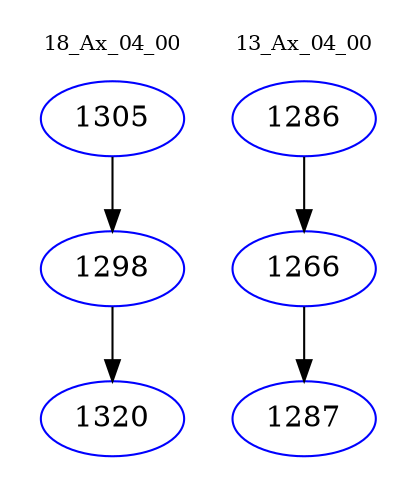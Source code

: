 digraph{
subgraph cluster_0 {
color = white
label = "18_Ax_04_00";
fontsize=10;
T0_1305 [label="1305", color="blue"]
T0_1305 -> T0_1298 [color="black"]
T0_1298 [label="1298", color="blue"]
T0_1298 -> T0_1320 [color="black"]
T0_1320 [label="1320", color="blue"]
}
subgraph cluster_1 {
color = white
label = "13_Ax_04_00";
fontsize=10;
T1_1286 [label="1286", color="blue"]
T1_1286 -> T1_1266 [color="black"]
T1_1266 [label="1266", color="blue"]
T1_1266 -> T1_1287 [color="black"]
T1_1287 [label="1287", color="blue"]
}
}

